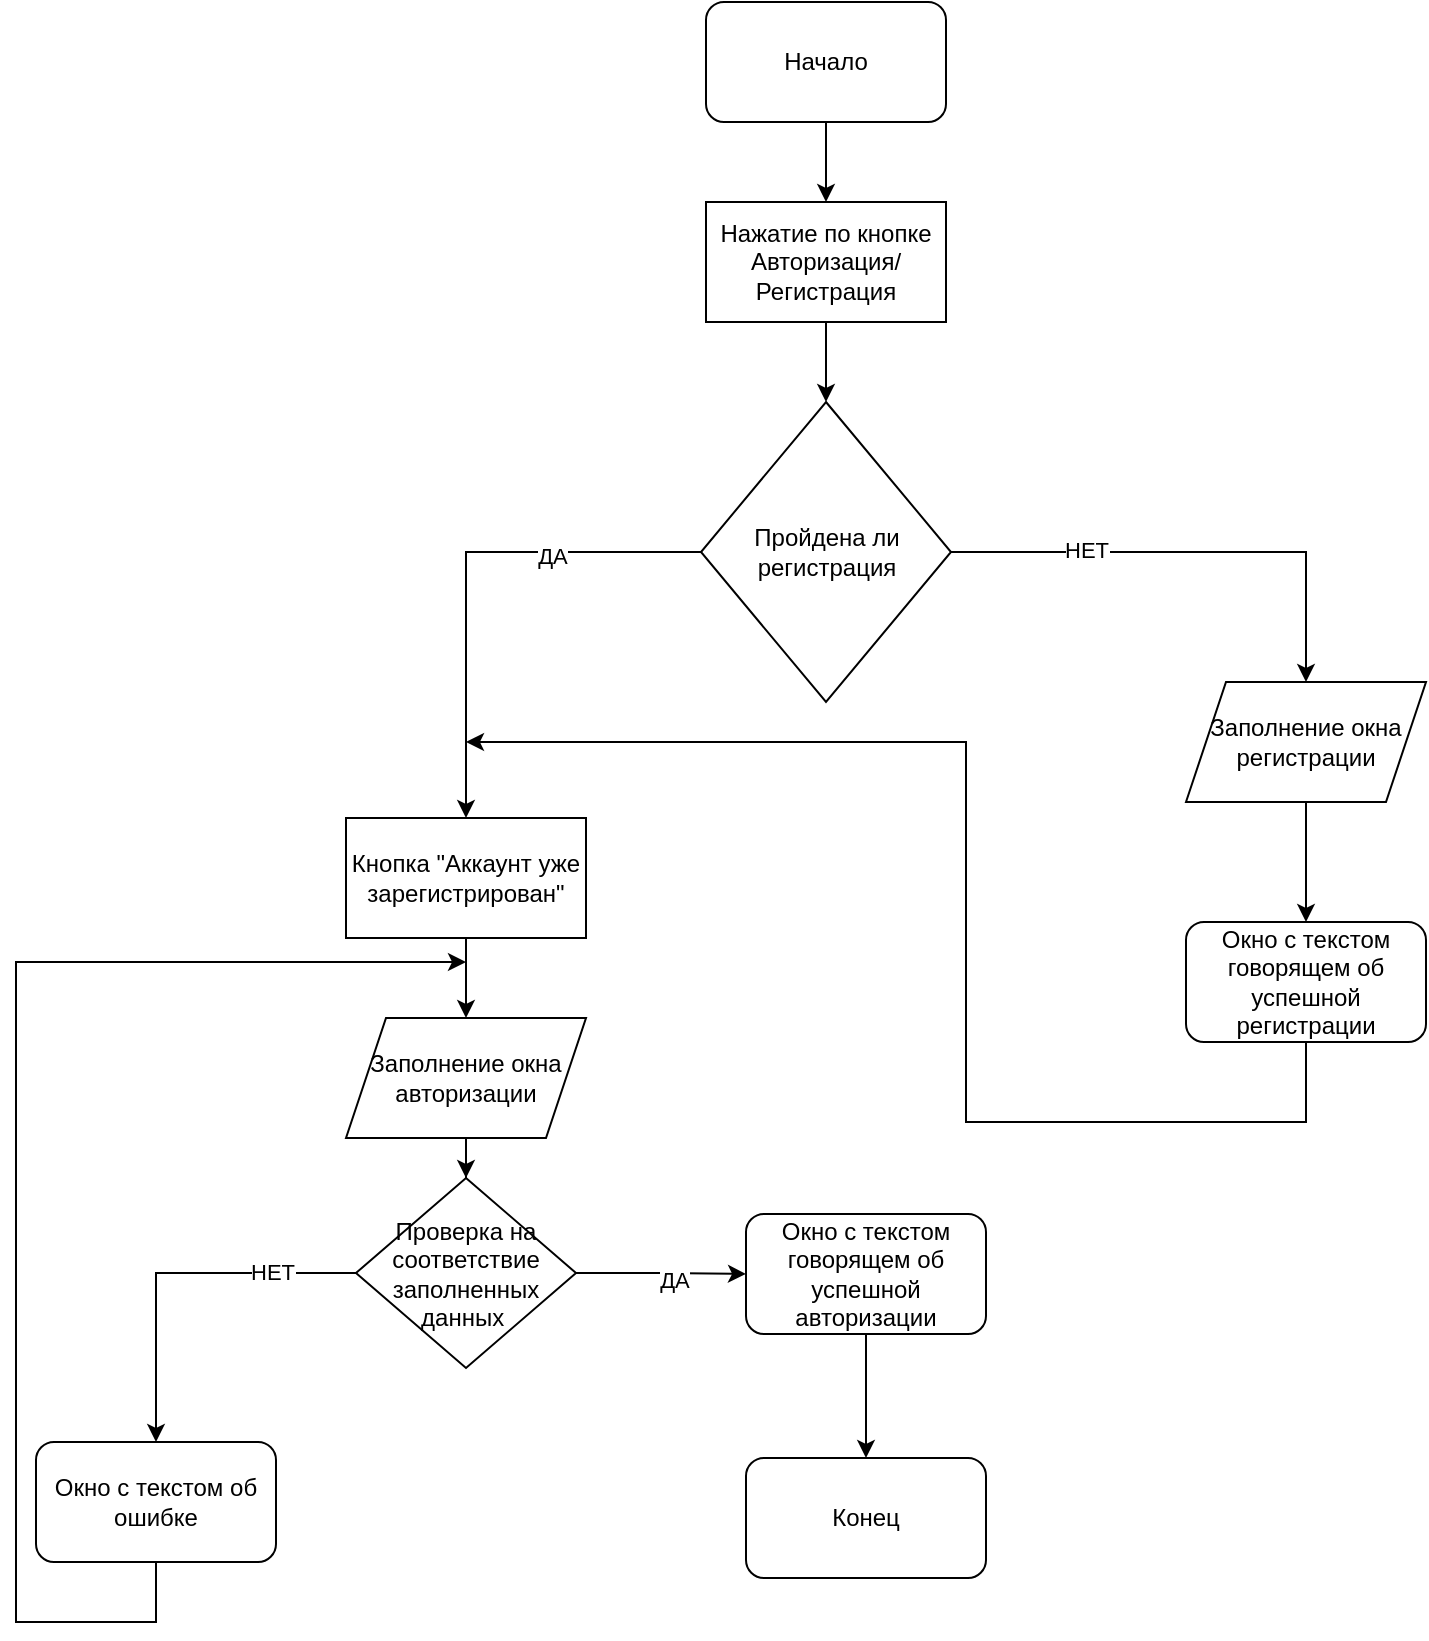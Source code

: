 <mxfile version="24.4.10" type="device">
  <diagram name="Страница — 1" id="3MDfEC2IZ5eT6TkX6Tem">
    <mxGraphModel dx="1386" dy="801" grid="1" gridSize="10" guides="1" tooltips="1" connect="1" arrows="1" fold="1" page="1" pageScale="1" pageWidth="827" pageHeight="1169" math="0" shadow="0">
      <root>
        <mxCell id="0" />
        <mxCell id="1" parent="0" />
        <mxCell id="YzGhhqvWJGdgqcYTRXYW-3" style="edgeStyle=orthogonalEdgeStyle;rounded=0;orthogonalLoop=1;jettySize=auto;html=1;" parent="1" source="YzGhhqvWJGdgqcYTRXYW-1" target="YzGhhqvWJGdgqcYTRXYW-2" edge="1">
          <mxGeometry relative="1" as="geometry" />
        </mxCell>
        <mxCell id="YzGhhqvWJGdgqcYTRXYW-1" value="Начало" style="rounded=1;whiteSpace=wrap;html=1;" parent="1" vertex="1">
          <mxGeometry x="390" y="20" width="120" height="60" as="geometry" />
        </mxCell>
        <mxCell id="YzGhhqvWJGdgqcYTRXYW-19" style="edgeStyle=orthogonalEdgeStyle;rounded=0;orthogonalLoop=1;jettySize=auto;html=1;entryX=0.5;entryY=0;entryDx=0;entryDy=0;" parent="1" source="YzGhhqvWJGdgqcYTRXYW-2" target="YzGhhqvWJGdgqcYTRXYW-4" edge="1">
          <mxGeometry relative="1" as="geometry" />
        </mxCell>
        <mxCell id="YzGhhqvWJGdgqcYTRXYW-2" value="Нажатие по кнопке Авторизация/Регистрация" style="rounded=0;whiteSpace=wrap;html=1;" parent="1" vertex="1">
          <mxGeometry x="390" y="120" width="120" height="60" as="geometry" />
        </mxCell>
        <mxCell id="YzGhhqvWJGdgqcYTRXYW-6" style="edgeStyle=orthogonalEdgeStyle;rounded=0;orthogonalLoop=1;jettySize=auto;html=1;entryX=0.5;entryY=0;entryDx=0;entryDy=0;" parent="1" source="YzGhhqvWJGdgqcYTRXYW-4" target="YzGhhqvWJGdgqcYTRXYW-5" edge="1">
          <mxGeometry relative="1" as="geometry" />
        </mxCell>
        <mxCell id="YzGhhqvWJGdgqcYTRXYW-7" value="НЕТ" style="edgeLabel;html=1;align=center;verticalAlign=middle;resizable=0;points=[];" parent="YzGhhqvWJGdgqcYTRXYW-6" vertex="1" connectable="0">
          <mxGeometry x="-0.444" y="1" relative="1" as="geometry">
            <mxPoint as="offset" />
          </mxGeometry>
        </mxCell>
        <mxCell id="YzGhhqvWJGdgqcYTRXYW-21" style="edgeStyle=orthogonalEdgeStyle;rounded=0;orthogonalLoop=1;jettySize=auto;html=1;entryX=0.5;entryY=0;entryDx=0;entryDy=0;" parent="1" source="YzGhhqvWJGdgqcYTRXYW-4" target="YzGhhqvWJGdgqcYTRXYW-20" edge="1">
          <mxGeometry relative="1" as="geometry" />
        </mxCell>
        <mxCell id="YzGhhqvWJGdgqcYTRXYW-22" value="ДА" style="edgeLabel;html=1;align=center;verticalAlign=middle;resizable=0;points=[];" parent="YzGhhqvWJGdgqcYTRXYW-21" vertex="1" connectable="0">
          <mxGeometry x="-0.4" y="2" relative="1" as="geometry">
            <mxPoint as="offset" />
          </mxGeometry>
        </mxCell>
        <mxCell id="YzGhhqvWJGdgqcYTRXYW-4" value="Пройдена ли регистрация" style="rhombus;whiteSpace=wrap;html=1;" parent="1" vertex="1">
          <mxGeometry x="387.5" y="220" width="125" height="150" as="geometry" />
        </mxCell>
        <mxCell id="YzGhhqvWJGdgqcYTRXYW-10" style="edgeStyle=orthogonalEdgeStyle;rounded=0;orthogonalLoop=1;jettySize=auto;html=1;" parent="1" source="YzGhhqvWJGdgqcYTRXYW-5" target="YzGhhqvWJGdgqcYTRXYW-15" edge="1">
          <mxGeometry relative="1" as="geometry">
            <mxPoint x="690" y="455" as="targetPoint" />
          </mxGeometry>
        </mxCell>
        <mxCell id="YzGhhqvWJGdgqcYTRXYW-5" value="Заполнение окна регистрации" style="shape=parallelogram;perimeter=parallelogramPerimeter;whiteSpace=wrap;html=1;fixedSize=1;" parent="1" vertex="1">
          <mxGeometry x="630" y="360" width="120" height="60" as="geometry" />
        </mxCell>
        <mxCell id="Uma8jQWjIHBNP5-2ne7q-2" style="edgeStyle=orthogonalEdgeStyle;rounded=0;orthogonalLoop=1;jettySize=auto;html=1;" edge="1" parent="1" source="YzGhhqvWJGdgqcYTRXYW-15">
          <mxGeometry relative="1" as="geometry">
            <mxPoint x="270" y="390" as="targetPoint" />
            <Array as="points">
              <mxPoint x="690" y="580" />
              <mxPoint x="520" y="580" />
              <mxPoint x="520" y="390" />
            </Array>
          </mxGeometry>
        </mxCell>
        <mxCell id="YzGhhqvWJGdgqcYTRXYW-15" value="Окно с текстом говорящем об успешной регистрации" style="rounded=1;whiteSpace=wrap;html=1;" parent="1" vertex="1">
          <mxGeometry x="630" y="480" width="120" height="60" as="geometry" />
        </mxCell>
        <mxCell id="UgFC3OmstYUDlmLTHTIz-9" style="edgeStyle=orthogonalEdgeStyle;rounded=0;orthogonalLoop=1;jettySize=auto;html=1;entryX=0.5;entryY=0;entryDx=0;entryDy=0;" parent="1" source="YzGhhqvWJGdgqcYTRXYW-20" target="UgFC3OmstYUDlmLTHTIz-3" edge="1">
          <mxGeometry relative="1" as="geometry" />
        </mxCell>
        <mxCell id="YzGhhqvWJGdgqcYTRXYW-20" value="Кнопка &quot;Аккаунт уже зарегистрирован&lt;span style=&quot;background-color: initial;&quot;&gt;&quot;&lt;/span&gt;" style="rounded=0;whiteSpace=wrap;html=1;" parent="1" vertex="1">
          <mxGeometry x="210" y="428" width="120" height="60" as="geometry" />
        </mxCell>
        <mxCell id="UgFC3OmstYUDlmLTHTIz-10" style="edgeStyle=orthogonalEdgeStyle;rounded=0;orthogonalLoop=1;jettySize=auto;html=1;" parent="1" source="UgFC3OmstYUDlmLTHTIz-3" target="UgFC3OmstYUDlmLTHTIz-5" edge="1">
          <mxGeometry relative="1" as="geometry" />
        </mxCell>
        <mxCell id="UgFC3OmstYUDlmLTHTIz-3" value="Заполнение окна авторизации" style="shape=parallelogram;perimeter=parallelogramPerimeter;whiteSpace=wrap;html=1;fixedSize=1;" parent="1" vertex="1">
          <mxGeometry x="210" y="528" width="120" height="60" as="geometry" />
        </mxCell>
        <mxCell id="UgFC3OmstYUDlmLTHTIz-15" style="edgeStyle=orthogonalEdgeStyle;rounded=0;orthogonalLoop=1;jettySize=auto;html=1;" parent="1" source="UgFC3OmstYUDlmLTHTIz-5" target="UgFC3OmstYUDlmLTHTIz-14" edge="1">
          <mxGeometry relative="1" as="geometry" />
        </mxCell>
        <mxCell id="Uma8jQWjIHBNP5-2ne7q-5" value="ДА" style="edgeLabel;html=1;align=center;verticalAlign=middle;resizable=0;points=[];" vertex="1" connectable="0" parent="UgFC3OmstYUDlmLTHTIz-15">
          <mxGeometry x="0.135" y="-3" relative="1" as="geometry">
            <mxPoint x="1" as="offset" />
          </mxGeometry>
        </mxCell>
        <mxCell id="Uma8jQWjIHBNP5-2ne7q-3" style="edgeStyle=orthogonalEdgeStyle;rounded=0;orthogonalLoop=1;jettySize=auto;html=1;" edge="1" parent="1" source="UgFC3OmstYUDlmLTHTIz-5" target="UgFC3OmstYUDlmLTHTIz-7">
          <mxGeometry relative="1" as="geometry" />
        </mxCell>
        <mxCell id="Uma8jQWjIHBNP5-2ne7q-4" value="НЕТ" style="edgeLabel;html=1;align=center;verticalAlign=middle;resizable=0;points=[];" vertex="1" connectable="0" parent="Uma8jQWjIHBNP5-2ne7q-3">
          <mxGeometry x="-0.538" y="-1" relative="1" as="geometry">
            <mxPoint as="offset" />
          </mxGeometry>
        </mxCell>
        <mxCell id="UgFC3OmstYUDlmLTHTIz-5" value="Проверка на соответствие заполненных данных&amp;nbsp;" style="rhombus;whiteSpace=wrap;html=1;" parent="1" vertex="1">
          <mxGeometry x="215" y="608" width="110" height="95" as="geometry" />
        </mxCell>
        <mxCell id="UgFC3OmstYUDlmLTHTIz-8" style="edgeStyle=orthogonalEdgeStyle;rounded=0;orthogonalLoop=1;jettySize=auto;html=1;" parent="1" edge="1">
          <mxGeometry relative="1" as="geometry">
            <mxPoint x="115" y="800" as="sourcePoint" />
            <mxPoint x="270" y="500" as="targetPoint" />
            <Array as="points">
              <mxPoint x="115" y="830" />
              <mxPoint x="45" y="830" />
              <mxPoint x="45" y="500" />
            </Array>
          </mxGeometry>
        </mxCell>
        <mxCell id="UgFC3OmstYUDlmLTHTIz-7" value="Окно с текстом об ошибке" style="rounded=1;whiteSpace=wrap;html=1;" parent="1" vertex="1">
          <mxGeometry x="55" y="740" width="120" height="60" as="geometry" />
        </mxCell>
        <mxCell id="UgFC3OmstYUDlmLTHTIz-17" style="edgeStyle=orthogonalEdgeStyle;rounded=0;orthogonalLoop=1;jettySize=auto;html=1;" parent="1" source="UgFC3OmstYUDlmLTHTIz-14" target="UgFC3OmstYUDlmLTHTIz-16" edge="1">
          <mxGeometry relative="1" as="geometry" />
        </mxCell>
        <mxCell id="UgFC3OmstYUDlmLTHTIz-14" value="Окно с текстом говорящем об успешной авторизации" style="rounded=1;whiteSpace=wrap;html=1;" parent="1" vertex="1">
          <mxGeometry x="410" y="626" width="120" height="60" as="geometry" />
        </mxCell>
        <mxCell id="UgFC3OmstYUDlmLTHTIz-16" value="Конец" style="rounded=1;whiteSpace=wrap;html=1;" parent="1" vertex="1">
          <mxGeometry x="410" y="748" width="120" height="60" as="geometry" />
        </mxCell>
      </root>
    </mxGraphModel>
  </diagram>
</mxfile>
